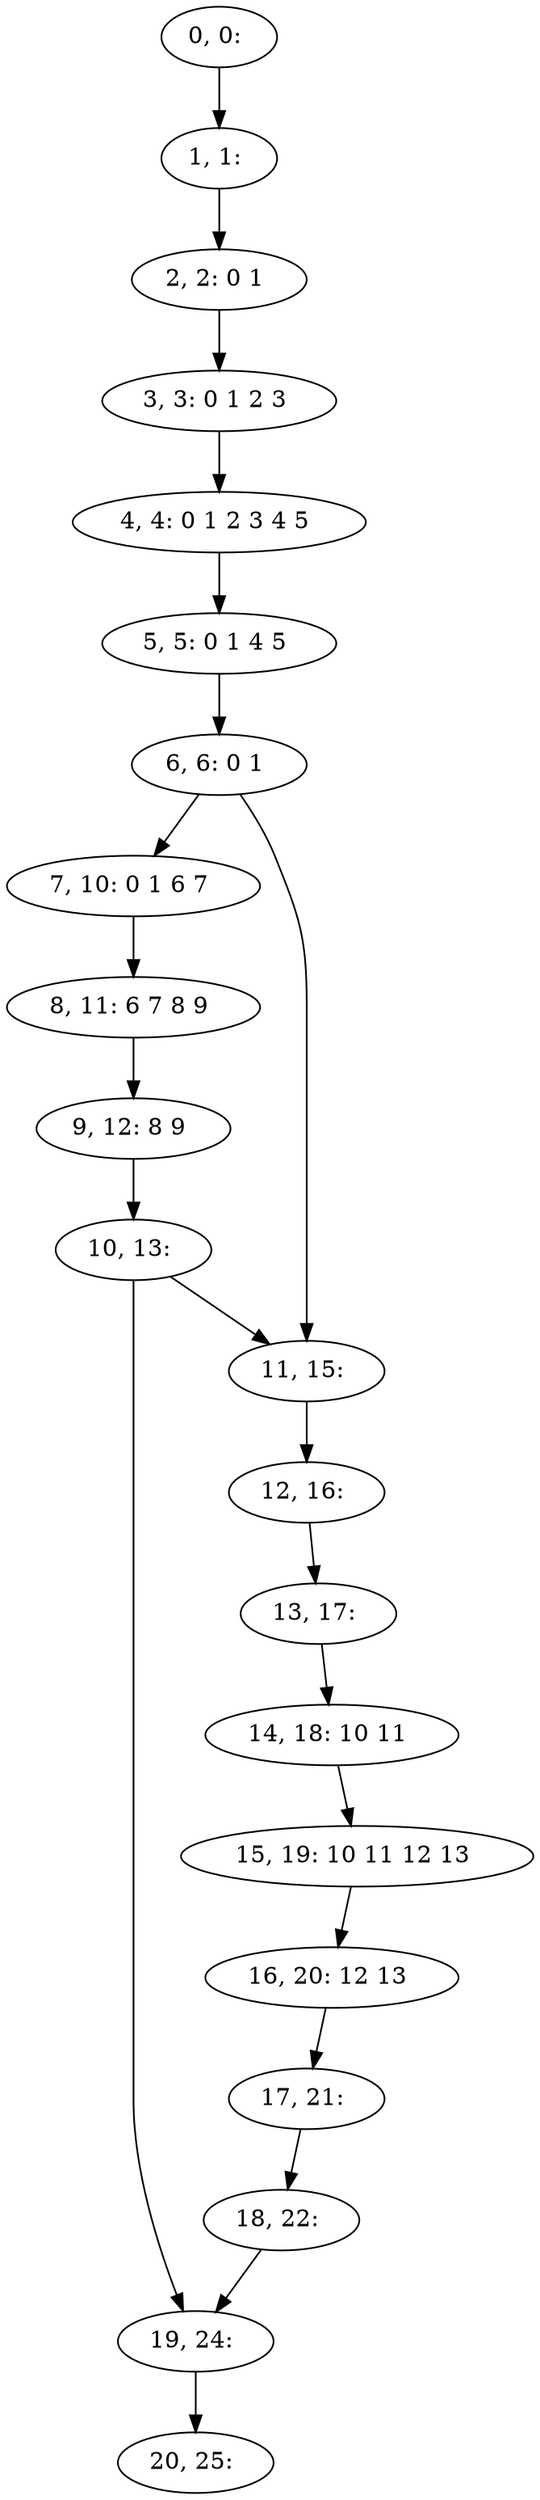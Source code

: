 digraph G {
0[label="0, 0: "];
1[label="1, 1: "];
2[label="2, 2: 0 1 "];
3[label="3, 3: 0 1 2 3 "];
4[label="4, 4: 0 1 2 3 4 5 "];
5[label="5, 5: 0 1 4 5 "];
6[label="6, 6: 0 1 "];
7[label="7, 10: 0 1 6 7 "];
8[label="8, 11: 6 7 8 9 "];
9[label="9, 12: 8 9 "];
10[label="10, 13: "];
11[label="11, 15: "];
12[label="12, 16: "];
13[label="13, 17: "];
14[label="14, 18: 10 11 "];
15[label="15, 19: 10 11 12 13 "];
16[label="16, 20: 12 13 "];
17[label="17, 21: "];
18[label="18, 22: "];
19[label="19, 24: "];
20[label="20, 25: "];
0->1 ;
1->2 ;
2->3 ;
3->4 ;
4->5 ;
5->6 ;
6->7 ;
6->11 ;
7->8 ;
8->9 ;
9->10 ;
10->11 ;
10->19 ;
11->12 ;
12->13 ;
13->14 ;
14->15 ;
15->16 ;
16->17 ;
17->18 ;
18->19 ;
19->20 ;
}
